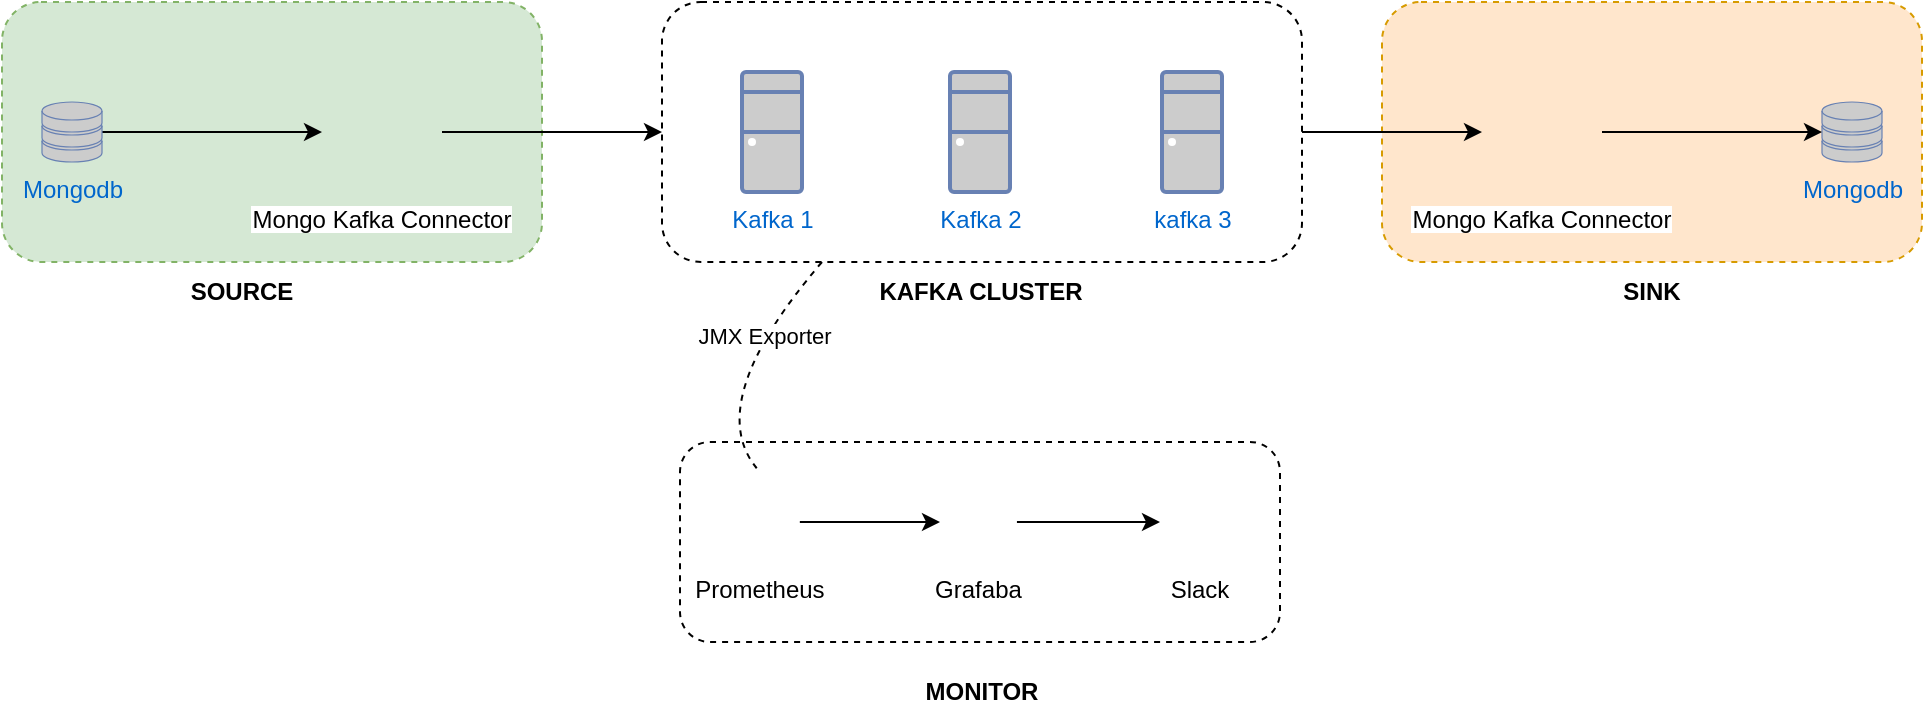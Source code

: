 <mxfile version="23.1.6" type="github">
  <diagram name="Mongo-Kafka-Connect" id="pW1QRrTwxf4rfVVLLW0t">
    <mxGraphModel dx="1505" dy="1510" grid="1" gridSize="10" guides="1" tooltips="1" connect="1" arrows="1" fold="1" page="1" pageScale="1" pageWidth="827" pageHeight="1169" math="0" shadow="0">
      <root>
        <mxCell id="0" />
        <mxCell id="1" parent="0" />
        <mxCell id="qaxRGp-r1MNsmeDYM1uu-17" value="" style="rounded=1;whiteSpace=wrap;html=1;dashed=1;" vertex="1" parent="1">
          <mxGeometry x="-488" y="250" width="300" height="100" as="geometry" />
        </mxCell>
        <mxCell id="qaxRGp-r1MNsmeDYM1uu-7" value="" style="rounded=1;whiteSpace=wrap;html=1;dashed=1;fillColor=#ffe6cc;strokeColor=#d79b00;" vertex="1" parent="1">
          <mxGeometry x="-137" y="30" width="270" height="130" as="geometry" />
        </mxCell>
        <mxCell id="qaxRGp-r1MNsmeDYM1uu-6" value="" style="rounded=1;whiteSpace=wrap;html=1;dashed=1;fillColor=#d5e8d4;strokeColor=#82b366;" vertex="1" parent="1">
          <mxGeometry x="-827" y="30" width="270" height="130" as="geometry" />
        </mxCell>
        <mxCell id="qaxRGp-r1MNsmeDYM1uu-4" style="edgeStyle=orthogonalEdgeStyle;rounded=0;orthogonalLoop=1;jettySize=auto;html=1;" edge="1" parent="1" source="Dp9ODg8BCRlP848-DAIP-9" target="Dp9ODg8BCRlP848-DAIP-11">
          <mxGeometry relative="1" as="geometry" />
        </mxCell>
        <mxCell id="Dp9ODg8BCRlP848-DAIP-9" value="" style="rounded=1;whiteSpace=wrap;html=1;dashed=1;" parent="1" vertex="1">
          <mxGeometry x="-497" y="30" width="320" height="130" as="geometry" />
        </mxCell>
        <mxCell id="Dp9ODg8BCRlP848-DAIP-1" value="Kafka 1" style="fontColor=#0066CC;verticalAlign=top;verticalLabelPosition=bottom;labelPosition=center;align=center;html=1;outlineConnect=0;fillColor=#CCCCCC;strokeColor=#6881B3;gradientColor=none;gradientDirection=north;strokeWidth=2;shape=mxgraph.networks.desktop_pc;" parent="1" vertex="1">
          <mxGeometry x="-457" y="65" width="30" height="60" as="geometry" />
        </mxCell>
        <mxCell id="Dp9ODg8BCRlP848-DAIP-2" value="Kafka 2" style="fontColor=#0066CC;verticalAlign=top;verticalLabelPosition=bottom;labelPosition=center;align=center;html=1;outlineConnect=0;fillColor=#CCCCCC;strokeColor=#6881B3;gradientColor=none;gradientDirection=north;strokeWidth=2;shape=mxgraph.networks.desktop_pc;" parent="1" vertex="1">
          <mxGeometry x="-353" y="65" width="30" height="60" as="geometry" />
        </mxCell>
        <mxCell id="Dp9ODg8BCRlP848-DAIP-3" value="kafka 3" style="fontColor=#0066CC;verticalAlign=top;verticalLabelPosition=bottom;labelPosition=center;align=center;html=1;outlineConnect=0;fillColor=#CCCCCC;strokeColor=#6881B3;gradientColor=none;gradientDirection=north;strokeWidth=2;shape=mxgraph.networks.desktop_pc;" parent="1" vertex="1">
          <mxGeometry x="-247" y="65" width="30" height="60" as="geometry" />
        </mxCell>
        <mxCell id="qaxRGp-r1MNsmeDYM1uu-2" style="edgeStyle=orthogonalEdgeStyle;rounded=0;orthogonalLoop=1;jettySize=auto;html=1;" edge="1" parent="1" source="Dp9ODg8BCRlP848-DAIP-4" target="Dp9ODg8BCRlP848-DAIP-10">
          <mxGeometry relative="1" as="geometry" />
        </mxCell>
        <mxCell id="Dp9ODg8BCRlP848-DAIP-4" value="Mongodb" style="fontColor=#0066CC;verticalAlign=top;verticalLabelPosition=bottom;labelPosition=center;align=center;html=1;outlineConnect=0;fillColor=#CCCCCC;strokeColor=#6881B3;gradientColor=none;gradientDirection=north;strokeWidth=2;shape=mxgraph.networks.storage;" parent="1" vertex="1">
          <mxGeometry x="-807" y="80" width="30" height="30" as="geometry" />
        </mxCell>
        <mxCell id="qaxRGp-r1MNsmeDYM1uu-3" style="edgeStyle=orthogonalEdgeStyle;rounded=0;orthogonalLoop=1;jettySize=auto;html=1;entryX=0;entryY=0.5;entryDx=0;entryDy=0;" edge="1" parent="1" source="Dp9ODg8BCRlP848-DAIP-10" target="Dp9ODg8BCRlP848-DAIP-9">
          <mxGeometry relative="1" as="geometry" />
        </mxCell>
        <mxCell id="Dp9ODg8BCRlP848-DAIP-10" value="Mongo Kafka Connector" style="shape=image;verticalLabelPosition=bottom;labelBackgroundColor=default;verticalAlign=top;aspect=fixed;imageAspect=0;image=https://static.thenounproject.com/png/1866352-200.png;" parent="1" vertex="1">
          <mxGeometry x="-667" y="65" width="60" height="60" as="geometry" />
        </mxCell>
        <mxCell id="Dp9ODg8BCRlP848-DAIP-11" value="Mongo Kafka Connector" style="shape=image;verticalLabelPosition=bottom;labelBackgroundColor=default;verticalAlign=top;aspect=fixed;imageAspect=0;image=https://static.thenounproject.com/png/1866352-200.png;" parent="1" vertex="1">
          <mxGeometry x="-87" y="65" width="60" height="60" as="geometry" />
        </mxCell>
        <mxCell id="Dp9ODg8BCRlP848-DAIP-6" value="Mongodb" style="fontColor=#0066CC;verticalAlign=top;verticalLabelPosition=bottom;labelPosition=center;align=center;html=1;outlineConnect=0;fillColor=#CCCCCC;strokeColor=#6881B3;gradientColor=none;gradientDirection=north;strokeWidth=2;shape=mxgraph.networks.storage;container=0;" parent="1" vertex="1">
          <mxGeometry x="83" y="80" width="30" height="30" as="geometry" />
        </mxCell>
        <mxCell id="qaxRGp-r1MNsmeDYM1uu-5" style="edgeStyle=orthogonalEdgeStyle;rounded=0;orthogonalLoop=1;jettySize=auto;html=1;entryX=0;entryY=0.5;entryDx=0;entryDy=0;entryPerimeter=0;" edge="1" parent="1" source="Dp9ODg8BCRlP848-DAIP-11" target="Dp9ODg8BCRlP848-DAIP-6">
          <mxGeometry relative="1" as="geometry" />
        </mxCell>
        <mxCell id="qaxRGp-r1MNsmeDYM1uu-15" style="edgeStyle=orthogonalEdgeStyle;rounded=0;orthogonalLoop=1;jettySize=auto;html=1;entryX=0;entryY=0.5;entryDx=0;entryDy=0;" edge="1" parent="1" source="qaxRGp-r1MNsmeDYM1uu-8" target="qaxRGp-r1MNsmeDYM1uu-9">
          <mxGeometry relative="1" as="geometry" />
        </mxCell>
        <mxCell id="qaxRGp-r1MNsmeDYM1uu-8" value="Prometheus" style="shape=image;verticalLabelPosition=bottom;labelBackgroundColor=default;verticalAlign=top;aspect=fixed;imageAspect=0;image=https://static-00.iconduck.com/assets.00/prometheus-icon-511x512-1vmxbcxr.png;" vertex="1" parent="1">
          <mxGeometry x="-468" y="270" width="39.92" height="40" as="geometry" />
        </mxCell>
        <mxCell id="qaxRGp-r1MNsmeDYM1uu-16" style="edgeStyle=orthogonalEdgeStyle;rounded=0;orthogonalLoop=1;jettySize=auto;html=1;entryX=0;entryY=0.5;entryDx=0;entryDy=0;" edge="1" parent="1" source="qaxRGp-r1MNsmeDYM1uu-9" target="qaxRGp-r1MNsmeDYM1uu-10">
          <mxGeometry relative="1" as="geometry" />
        </mxCell>
        <mxCell id="qaxRGp-r1MNsmeDYM1uu-9" value="Grafaba" style="shape=image;verticalLabelPosition=bottom;labelBackgroundColor=default;verticalAlign=top;aspect=fixed;imageAspect=0;image=https://upload.wikimedia.org/wikipedia/commons/thumb/3/3b/Grafana_icon.svg/1969px-Grafana_icon.svg.png;" vertex="1" parent="1">
          <mxGeometry x="-358" y="270" width="38.47" height="40" as="geometry" />
        </mxCell>
        <mxCell id="qaxRGp-r1MNsmeDYM1uu-10" value="Slack" style="shape=image;verticalLabelPosition=bottom;labelBackgroundColor=default;verticalAlign=top;aspect=fixed;imageAspect=0;image=https://upload.wikimedia.org/wikipedia/commons/thumb/d/d5/Slack_icon_2019.svg/2048px-Slack_icon_2019.svg.png;" vertex="1" parent="1">
          <mxGeometry x="-248" y="270" width="40" height="40" as="geometry" />
        </mxCell>
        <mxCell id="qaxRGp-r1MNsmeDYM1uu-18" value="SOURCE" style="text;html=1;align=center;verticalAlign=middle;whiteSpace=wrap;rounded=0;fontStyle=1" vertex="1" parent="1">
          <mxGeometry x="-737" y="160" width="60" height="30" as="geometry" />
        </mxCell>
        <mxCell id="qaxRGp-r1MNsmeDYM1uu-19" value="SINK" style="text;html=1;align=center;verticalAlign=middle;whiteSpace=wrap;rounded=0;fontStyle=1" vertex="1" parent="1">
          <mxGeometry x="-32" y="160" width="60" height="30" as="geometry" />
        </mxCell>
        <mxCell id="qaxRGp-r1MNsmeDYM1uu-20" value="KAFKA CLUSTER" style="text;html=1;align=center;verticalAlign=middle;whiteSpace=wrap;rounded=0;fontStyle=1" vertex="1" parent="1">
          <mxGeometry x="-395.5" y="160" width="115" height="30" as="geometry" />
        </mxCell>
        <mxCell id="qaxRGp-r1MNsmeDYM1uu-21" value="MONITOR" style="text;html=1;align=center;verticalAlign=middle;whiteSpace=wrap;rounded=0;fontStyle=1" vertex="1" parent="1">
          <mxGeometry x="-367" y="360" width="60" height="30" as="geometry" />
        </mxCell>
        <mxCell id="qaxRGp-r1MNsmeDYM1uu-23" value="" style="curved=1;endArrow=none;html=1;rounded=0;entryX=0.46;entryY=-0.172;entryDx=0;entryDy=0;entryPerimeter=0;exitX=0.25;exitY=1;exitDx=0;exitDy=0;endFill=0;dashed=1;" edge="1" parent="1" source="Dp9ODg8BCRlP848-DAIP-9" target="qaxRGp-r1MNsmeDYM1uu-8">
          <mxGeometry width="50" height="50" relative="1" as="geometry">
            <mxPoint x="-647" y="280" as="sourcePoint" />
            <mxPoint x="-597" y="230" as="targetPoint" />
            <Array as="points">
              <mxPoint x="-477" y="230" />
            </Array>
          </mxGeometry>
        </mxCell>
        <mxCell id="qaxRGp-r1MNsmeDYM1uu-24" value="JMX Exporter" style="edgeLabel;html=1;align=center;verticalAlign=middle;resizable=0;points=[];" vertex="1" connectable="0" parent="qaxRGp-r1MNsmeDYM1uu-23">
          <mxGeometry x="-0.308" y="2" relative="1" as="geometry">
            <mxPoint as="offset" />
          </mxGeometry>
        </mxCell>
      </root>
    </mxGraphModel>
  </diagram>
</mxfile>
